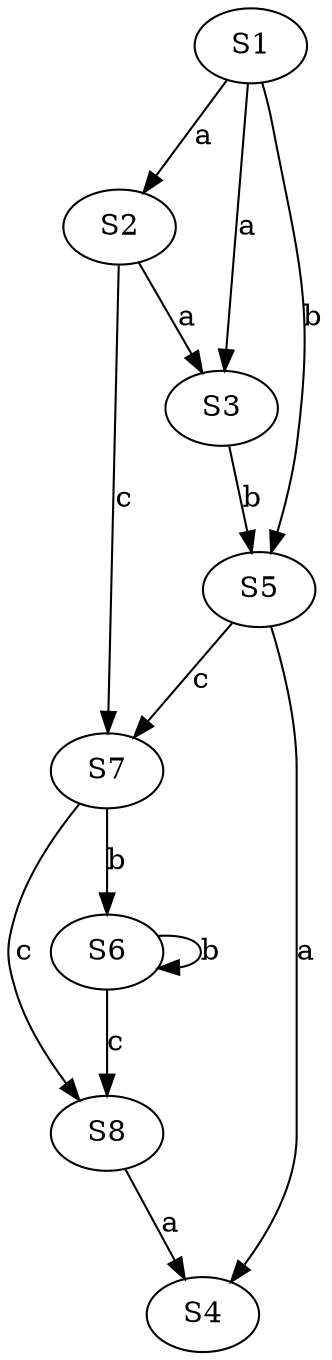 // Example in the 2017 paper
strict digraph  {
    S1 -> S2 [ label=a ];
    S1 -> S3 [ label=a ];
    S2 -> S3 [ label=a ];
    S5 -> S4 [ label=a ];
    S8 -> S4 [ label=a ];
    S1 -> S5 [ label=b ];
    S3 -> S5 [ label=b ];
    S6 -> S6 [ label=b ];
    S7 -> S6 [ label=b ];
    S2 -> S7 [ label=c ];
    S5 -> S7 [ label=c ];
    S6 -> S8 [ label=c ];
    S7 -> S8 [ label=c ];
}